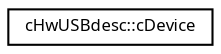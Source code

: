 digraph "Graphical Class Hierarchy"
{
  edge [fontname="Sans",fontsize="8",labelfontname="Sans",labelfontsize="8"];
  node [fontname="Sans",fontsize="8",shape=record];
  rankdir="LR";
  Node1 [label="cHwUSBdesc::cDevice",height=0.2,width=0.4,color="black", fillcolor="white", style="filled",URL="$classc_hw_u_s_bdesc_1_1c_device.html"];
}
